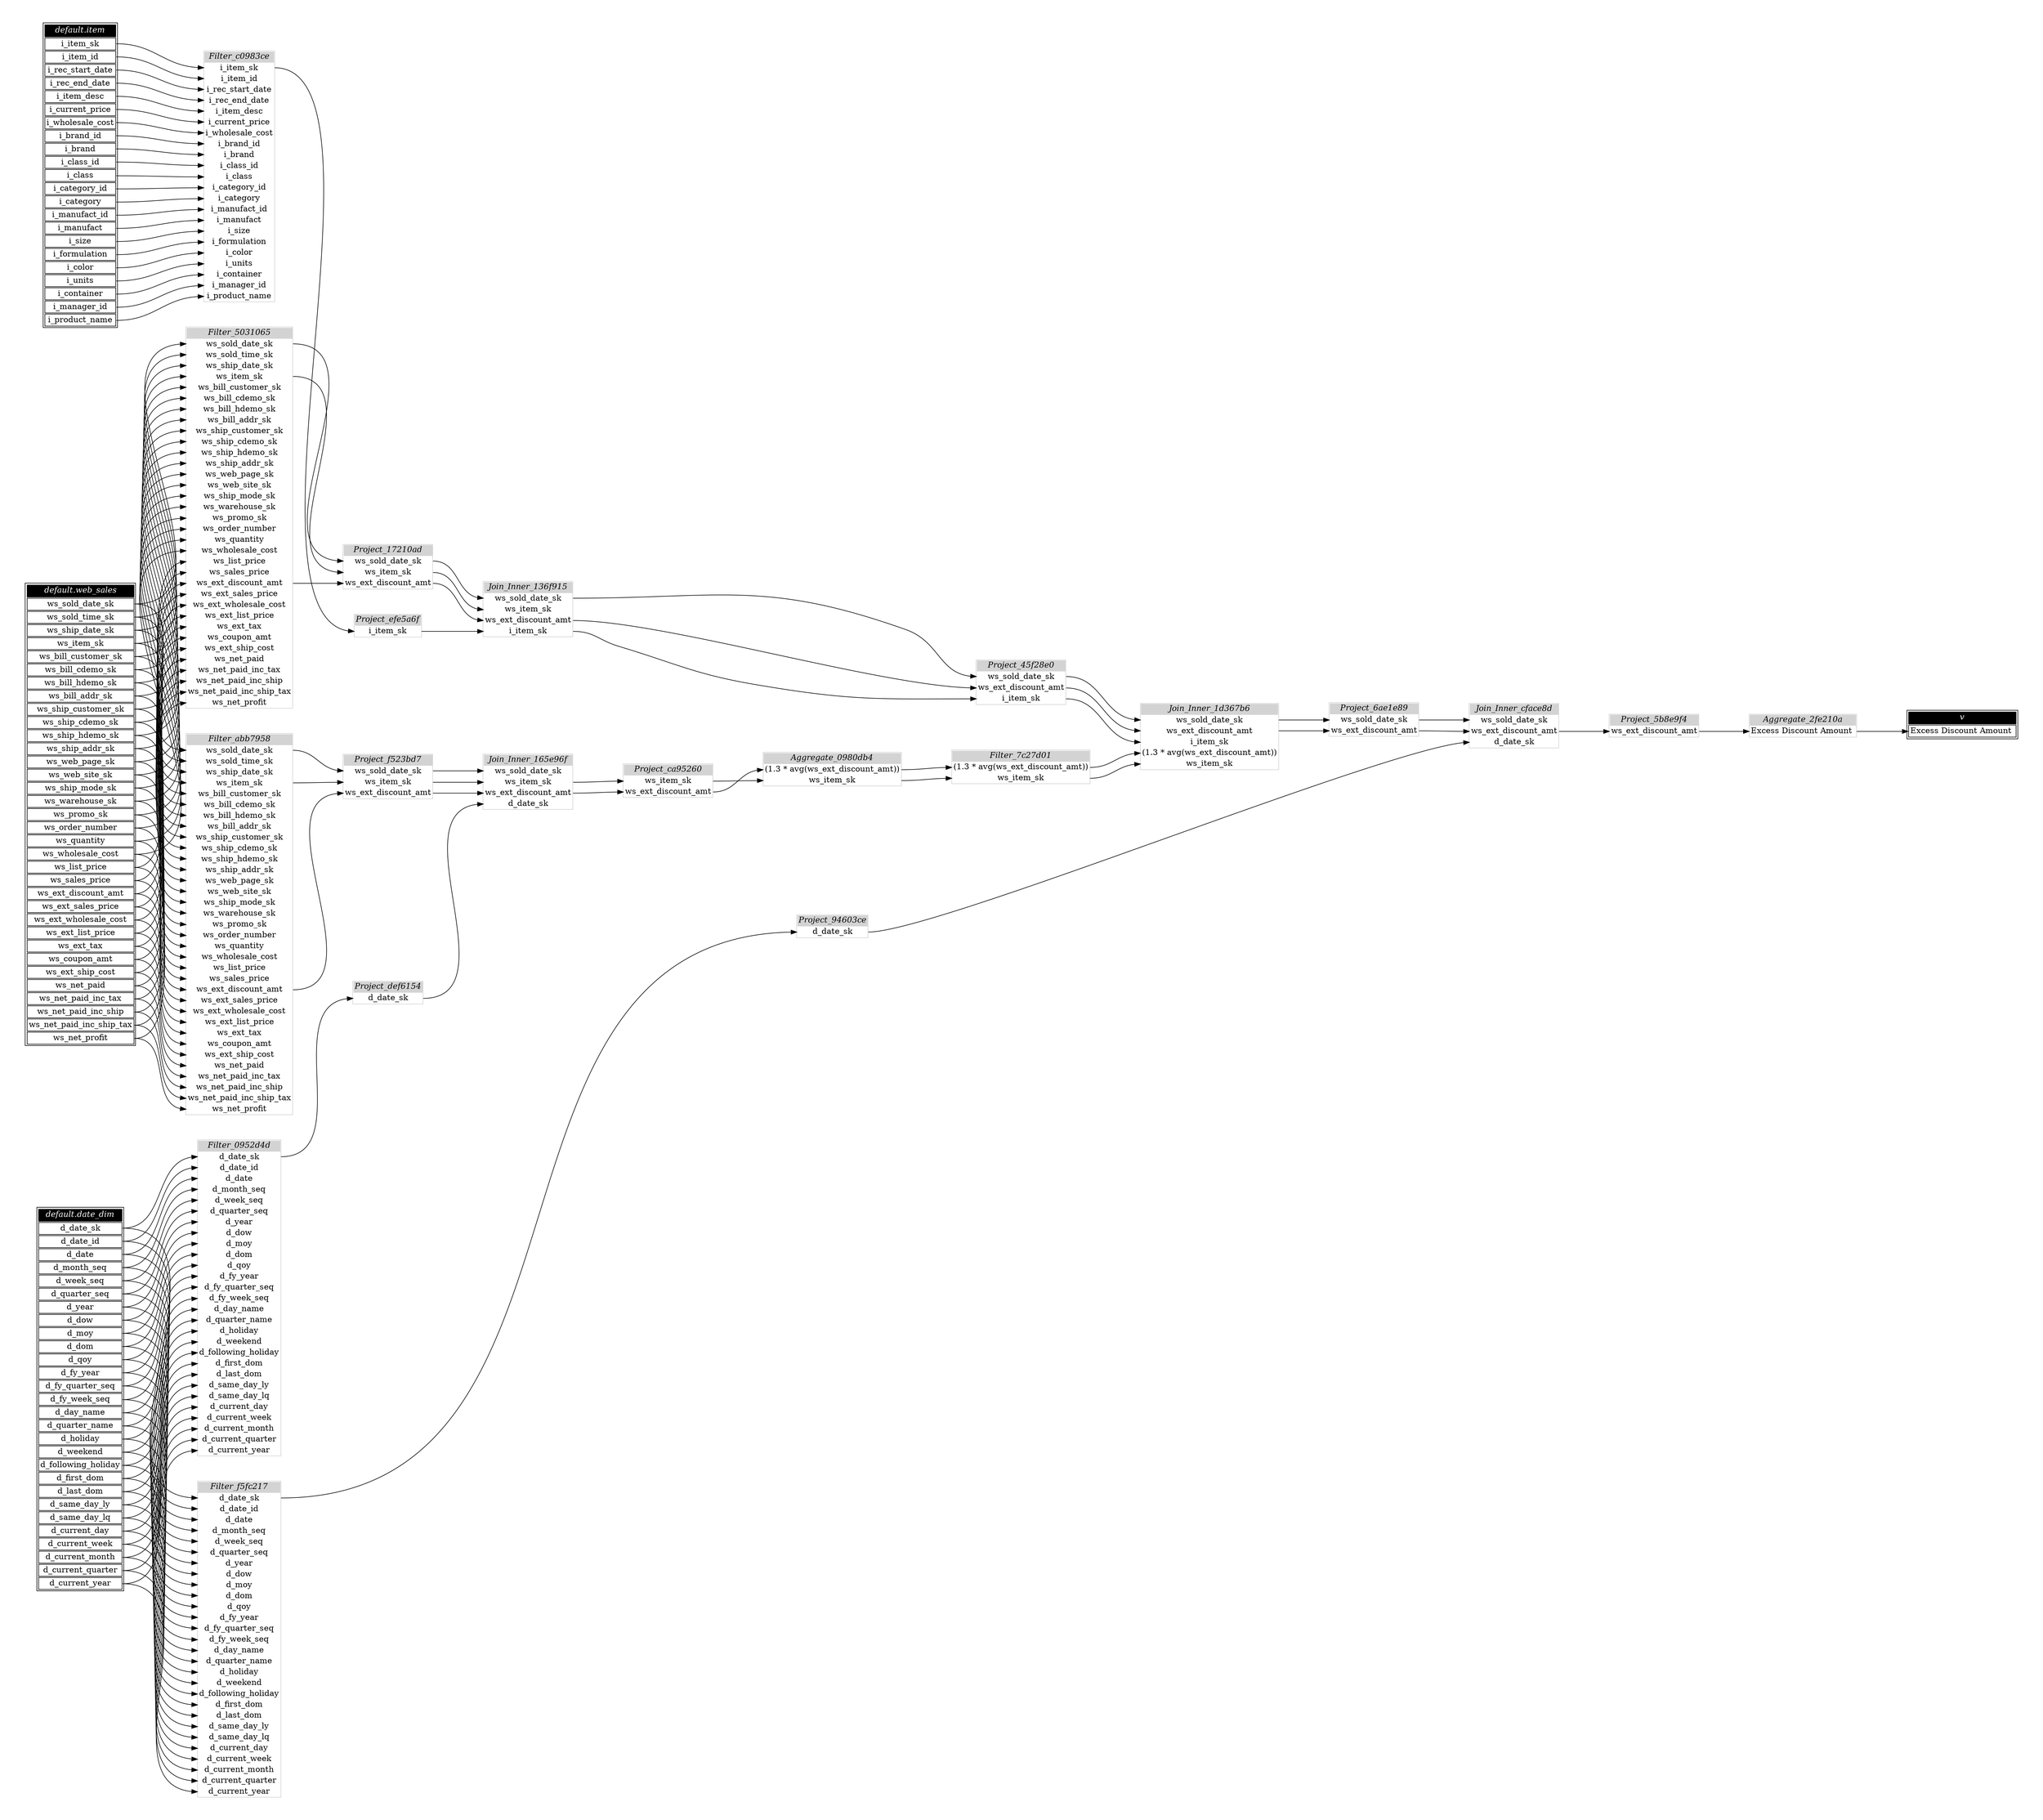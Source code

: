 // Automatically generated by TPCDSFlowTestSuite


digraph {
  graph [pad="0.5" nodesep="0.5" ranksep="1" fontname="Helvetica" rankdir=LR];
  node [shape=plaintext]

  
"Aggregate_0980db4" [label=<
<table color="lightgray" border="1" cellborder="0" cellspacing="0">
  <tr><td bgcolor="lightgray" port="nodeName"><i>Aggregate_0980db4</i></td></tr>
  <tr><td port="0">(1.3 * avg(ws_ext_discount_amt))</td></tr>
<tr><td port="1">ws_item_sk</td></tr>
</table>>];
     

"Aggregate_2fe210a" [label=<
<table color="lightgray" border="1" cellborder="0" cellspacing="0">
  <tr><td bgcolor="lightgray" port="nodeName"><i>Aggregate_2fe210a</i></td></tr>
  <tr><td port="0">Excess Discount Amount </td></tr>
</table>>];
     

"Filter_0952d4d" [label=<
<table color="lightgray" border="1" cellborder="0" cellspacing="0">
  <tr><td bgcolor="lightgray" port="nodeName"><i>Filter_0952d4d</i></td></tr>
  <tr><td port="0">d_date_sk</td></tr>
<tr><td port="1">d_date_id</td></tr>
<tr><td port="2">d_date</td></tr>
<tr><td port="3">d_month_seq</td></tr>
<tr><td port="4">d_week_seq</td></tr>
<tr><td port="5">d_quarter_seq</td></tr>
<tr><td port="6">d_year</td></tr>
<tr><td port="7">d_dow</td></tr>
<tr><td port="8">d_moy</td></tr>
<tr><td port="9">d_dom</td></tr>
<tr><td port="10">d_qoy</td></tr>
<tr><td port="11">d_fy_year</td></tr>
<tr><td port="12">d_fy_quarter_seq</td></tr>
<tr><td port="13">d_fy_week_seq</td></tr>
<tr><td port="14">d_day_name</td></tr>
<tr><td port="15">d_quarter_name</td></tr>
<tr><td port="16">d_holiday</td></tr>
<tr><td port="17">d_weekend</td></tr>
<tr><td port="18">d_following_holiday</td></tr>
<tr><td port="19">d_first_dom</td></tr>
<tr><td port="20">d_last_dom</td></tr>
<tr><td port="21">d_same_day_ly</td></tr>
<tr><td port="22">d_same_day_lq</td></tr>
<tr><td port="23">d_current_day</td></tr>
<tr><td port="24">d_current_week</td></tr>
<tr><td port="25">d_current_month</td></tr>
<tr><td port="26">d_current_quarter</td></tr>
<tr><td port="27">d_current_year</td></tr>
</table>>];
     

"Filter_5031065" [label=<
<table color="lightgray" border="1" cellborder="0" cellspacing="0">
  <tr><td bgcolor="lightgray" port="nodeName"><i>Filter_5031065</i></td></tr>
  <tr><td port="0">ws_sold_date_sk</td></tr>
<tr><td port="1">ws_sold_time_sk</td></tr>
<tr><td port="2">ws_ship_date_sk</td></tr>
<tr><td port="3">ws_item_sk</td></tr>
<tr><td port="4">ws_bill_customer_sk</td></tr>
<tr><td port="5">ws_bill_cdemo_sk</td></tr>
<tr><td port="6">ws_bill_hdemo_sk</td></tr>
<tr><td port="7">ws_bill_addr_sk</td></tr>
<tr><td port="8">ws_ship_customer_sk</td></tr>
<tr><td port="9">ws_ship_cdemo_sk</td></tr>
<tr><td port="10">ws_ship_hdemo_sk</td></tr>
<tr><td port="11">ws_ship_addr_sk</td></tr>
<tr><td port="12">ws_web_page_sk</td></tr>
<tr><td port="13">ws_web_site_sk</td></tr>
<tr><td port="14">ws_ship_mode_sk</td></tr>
<tr><td port="15">ws_warehouse_sk</td></tr>
<tr><td port="16">ws_promo_sk</td></tr>
<tr><td port="17">ws_order_number</td></tr>
<tr><td port="18">ws_quantity</td></tr>
<tr><td port="19">ws_wholesale_cost</td></tr>
<tr><td port="20">ws_list_price</td></tr>
<tr><td port="21">ws_sales_price</td></tr>
<tr><td port="22">ws_ext_discount_amt</td></tr>
<tr><td port="23">ws_ext_sales_price</td></tr>
<tr><td port="24">ws_ext_wholesale_cost</td></tr>
<tr><td port="25">ws_ext_list_price</td></tr>
<tr><td port="26">ws_ext_tax</td></tr>
<tr><td port="27">ws_coupon_amt</td></tr>
<tr><td port="28">ws_ext_ship_cost</td></tr>
<tr><td port="29">ws_net_paid</td></tr>
<tr><td port="30">ws_net_paid_inc_tax</td></tr>
<tr><td port="31">ws_net_paid_inc_ship</td></tr>
<tr><td port="32">ws_net_paid_inc_ship_tax</td></tr>
<tr><td port="33">ws_net_profit</td></tr>
</table>>];
     

"Filter_7c27d01" [label=<
<table color="lightgray" border="1" cellborder="0" cellspacing="0">
  <tr><td bgcolor="lightgray" port="nodeName"><i>Filter_7c27d01</i></td></tr>
  <tr><td port="0">(1.3 * avg(ws_ext_discount_amt))</td></tr>
<tr><td port="1">ws_item_sk</td></tr>
</table>>];
     

"Filter_abb7958" [label=<
<table color="lightgray" border="1" cellborder="0" cellspacing="0">
  <tr><td bgcolor="lightgray" port="nodeName"><i>Filter_abb7958</i></td></tr>
  <tr><td port="0">ws_sold_date_sk</td></tr>
<tr><td port="1">ws_sold_time_sk</td></tr>
<tr><td port="2">ws_ship_date_sk</td></tr>
<tr><td port="3">ws_item_sk</td></tr>
<tr><td port="4">ws_bill_customer_sk</td></tr>
<tr><td port="5">ws_bill_cdemo_sk</td></tr>
<tr><td port="6">ws_bill_hdemo_sk</td></tr>
<tr><td port="7">ws_bill_addr_sk</td></tr>
<tr><td port="8">ws_ship_customer_sk</td></tr>
<tr><td port="9">ws_ship_cdemo_sk</td></tr>
<tr><td port="10">ws_ship_hdemo_sk</td></tr>
<tr><td port="11">ws_ship_addr_sk</td></tr>
<tr><td port="12">ws_web_page_sk</td></tr>
<tr><td port="13">ws_web_site_sk</td></tr>
<tr><td port="14">ws_ship_mode_sk</td></tr>
<tr><td port="15">ws_warehouse_sk</td></tr>
<tr><td port="16">ws_promo_sk</td></tr>
<tr><td port="17">ws_order_number</td></tr>
<tr><td port="18">ws_quantity</td></tr>
<tr><td port="19">ws_wholesale_cost</td></tr>
<tr><td port="20">ws_list_price</td></tr>
<tr><td port="21">ws_sales_price</td></tr>
<tr><td port="22">ws_ext_discount_amt</td></tr>
<tr><td port="23">ws_ext_sales_price</td></tr>
<tr><td port="24">ws_ext_wholesale_cost</td></tr>
<tr><td port="25">ws_ext_list_price</td></tr>
<tr><td port="26">ws_ext_tax</td></tr>
<tr><td port="27">ws_coupon_amt</td></tr>
<tr><td port="28">ws_ext_ship_cost</td></tr>
<tr><td port="29">ws_net_paid</td></tr>
<tr><td port="30">ws_net_paid_inc_tax</td></tr>
<tr><td port="31">ws_net_paid_inc_ship</td></tr>
<tr><td port="32">ws_net_paid_inc_ship_tax</td></tr>
<tr><td port="33">ws_net_profit</td></tr>
</table>>];
     

"Filter_c0983ce" [label=<
<table color="lightgray" border="1" cellborder="0" cellspacing="0">
  <tr><td bgcolor="lightgray" port="nodeName"><i>Filter_c0983ce</i></td></tr>
  <tr><td port="0">i_item_sk</td></tr>
<tr><td port="1">i_item_id</td></tr>
<tr><td port="2">i_rec_start_date</td></tr>
<tr><td port="3">i_rec_end_date</td></tr>
<tr><td port="4">i_item_desc</td></tr>
<tr><td port="5">i_current_price</td></tr>
<tr><td port="6">i_wholesale_cost</td></tr>
<tr><td port="7">i_brand_id</td></tr>
<tr><td port="8">i_brand</td></tr>
<tr><td port="9">i_class_id</td></tr>
<tr><td port="10">i_class</td></tr>
<tr><td port="11">i_category_id</td></tr>
<tr><td port="12">i_category</td></tr>
<tr><td port="13">i_manufact_id</td></tr>
<tr><td port="14">i_manufact</td></tr>
<tr><td port="15">i_size</td></tr>
<tr><td port="16">i_formulation</td></tr>
<tr><td port="17">i_color</td></tr>
<tr><td port="18">i_units</td></tr>
<tr><td port="19">i_container</td></tr>
<tr><td port="20">i_manager_id</td></tr>
<tr><td port="21">i_product_name</td></tr>
</table>>];
     

"Filter_f5fc217" [label=<
<table color="lightgray" border="1" cellborder="0" cellspacing="0">
  <tr><td bgcolor="lightgray" port="nodeName"><i>Filter_f5fc217</i></td></tr>
  <tr><td port="0">d_date_sk</td></tr>
<tr><td port="1">d_date_id</td></tr>
<tr><td port="2">d_date</td></tr>
<tr><td port="3">d_month_seq</td></tr>
<tr><td port="4">d_week_seq</td></tr>
<tr><td port="5">d_quarter_seq</td></tr>
<tr><td port="6">d_year</td></tr>
<tr><td port="7">d_dow</td></tr>
<tr><td port="8">d_moy</td></tr>
<tr><td port="9">d_dom</td></tr>
<tr><td port="10">d_qoy</td></tr>
<tr><td port="11">d_fy_year</td></tr>
<tr><td port="12">d_fy_quarter_seq</td></tr>
<tr><td port="13">d_fy_week_seq</td></tr>
<tr><td port="14">d_day_name</td></tr>
<tr><td port="15">d_quarter_name</td></tr>
<tr><td port="16">d_holiday</td></tr>
<tr><td port="17">d_weekend</td></tr>
<tr><td port="18">d_following_holiday</td></tr>
<tr><td port="19">d_first_dom</td></tr>
<tr><td port="20">d_last_dom</td></tr>
<tr><td port="21">d_same_day_ly</td></tr>
<tr><td port="22">d_same_day_lq</td></tr>
<tr><td port="23">d_current_day</td></tr>
<tr><td port="24">d_current_week</td></tr>
<tr><td port="25">d_current_month</td></tr>
<tr><td port="26">d_current_quarter</td></tr>
<tr><td port="27">d_current_year</td></tr>
</table>>];
     

"Join_Inner_136f915" [label=<
<table color="lightgray" border="1" cellborder="0" cellspacing="0">
  <tr><td bgcolor="lightgray" port="nodeName"><i>Join_Inner_136f915</i></td></tr>
  <tr><td port="0">ws_sold_date_sk</td></tr>
<tr><td port="1">ws_item_sk</td></tr>
<tr><td port="2">ws_ext_discount_amt</td></tr>
<tr><td port="3">i_item_sk</td></tr>
</table>>];
     

"Join_Inner_165e96f" [label=<
<table color="lightgray" border="1" cellborder="0" cellspacing="0">
  <tr><td bgcolor="lightgray" port="nodeName"><i>Join_Inner_165e96f</i></td></tr>
  <tr><td port="0">ws_sold_date_sk</td></tr>
<tr><td port="1">ws_item_sk</td></tr>
<tr><td port="2">ws_ext_discount_amt</td></tr>
<tr><td port="3">d_date_sk</td></tr>
</table>>];
     

"Join_Inner_1d367b6" [label=<
<table color="lightgray" border="1" cellborder="0" cellspacing="0">
  <tr><td bgcolor="lightgray" port="nodeName"><i>Join_Inner_1d367b6</i></td></tr>
  <tr><td port="0">ws_sold_date_sk</td></tr>
<tr><td port="1">ws_ext_discount_amt</td></tr>
<tr><td port="2">i_item_sk</td></tr>
<tr><td port="3">(1.3 * avg(ws_ext_discount_amt))</td></tr>
<tr><td port="4">ws_item_sk</td></tr>
</table>>];
     

"Join_Inner_cface8d" [label=<
<table color="lightgray" border="1" cellborder="0" cellspacing="0">
  <tr><td bgcolor="lightgray" port="nodeName"><i>Join_Inner_cface8d</i></td></tr>
  <tr><td port="0">ws_sold_date_sk</td></tr>
<tr><td port="1">ws_ext_discount_amt</td></tr>
<tr><td port="2">d_date_sk</td></tr>
</table>>];
     

"Project_17210ad" [label=<
<table color="lightgray" border="1" cellborder="0" cellspacing="0">
  <tr><td bgcolor="lightgray" port="nodeName"><i>Project_17210ad</i></td></tr>
  <tr><td port="0">ws_sold_date_sk</td></tr>
<tr><td port="1">ws_item_sk</td></tr>
<tr><td port="2">ws_ext_discount_amt</td></tr>
</table>>];
     

"Project_45f28e0" [label=<
<table color="lightgray" border="1" cellborder="0" cellspacing="0">
  <tr><td bgcolor="lightgray" port="nodeName"><i>Project_45f28e0</i></td></tr>
  <tr><td port="0">ws_sold_date_sk</td></tr>
<tr><td port="1">ws_ext_discount_amt</td></tr>
<tr><td port="2">i_item_sk</td></tr>
</table>>];
     

"Project_5b8e9f4" [label=<
<table color="lightgray" border="1" cellborder="0" cellspacing="0">
  <tr><td bgcolor="lightgray" port="nodeName"><i>Project_5b8e9f4</i></td></tr>
  <tr><td port="0">ws_ext_discount_amt</td></tr>
</table>>];
     

"Project_6ae1e89" [label=<
<table color="lightgray" border="1" cellborder="0" cellspacing="0">
  <tr><td bgcolor="lightgray" port="nodeName"><i>Project_6ae1e89</i></td></tr>
  <tr><td port="0">ws_sold_date_sk</td></tr>
<tr><td port="1">ws_ext_discount_amt</td></tr>
</table>>];
     

"Project_94603ce" [label=<
<table color="lightgray" border="1" cellborder="0" cellspacing="0">
  <tr><td bgcolor="lightgray" port="nodeName"><i>Project_94603ce</i></td></tr>
  <tr><td port="0">d_date_sk</td></tr>
</table>>];
     

"Project_ca95260" [label=<
<table color="lightgray" border="1" cellborder="0" cellspacing="0">
  <tr><td bgcolor="lightgray" port="nodeName"><i>Project_ca95260</i></td></tr>
  <tr><td port="0">ws_item_sk</td></tr>
<tr><td port="1">ws_ext_discount_amt</td></tr>
</table>>];
     

"Project_def6154" [label=<
<table color="lightgray" border="1" cellborder="0" cellspacing="0">
  <tr><td bgcolor="lightgray" port="nodeName"><i>Project_def6154</i></td></tr>
  <tr><td port="0">d_date_sk</td></tr>
</table>>];
     

"Project_efe5a6f" [label=<
<table color="lightgray" border="1" cellborder="0" cellspacing="0">
  <tr><td bgcolor="lightgray" port="nodeName"><i>Project_efe5a6f</i></td></tr>
  <tr><td port="0">i_item_sk</td></tr>
</table>>];
     

"Project_f523bd7" [label=<
<table color="lightgray" border="1" cellborder="0" cellspacing="0">
  <tr><td bgcolor="lightgray" port="nodeName"><i>Project_f523bd7</i></td></tr>
  <tr><td port="0">ws_sold_date_sk</td></tr>
<tr><td port="1">ws_item_sk</td></tr>
<tr><td port="2">ws_ext_discount_amt</td></tr>
</table>>];
     

"default.date_dim" [color="black" label=<
<table>
  <tr><td bgcolor="black" port="nodeName"><i><font color="white">default.date_dim</font></i></td></tr>
  <tr><td port="0">d_date_sk</td></tr>
<tr><td port="1">d_date_id</td></tr>
<tr><td port="2">d_date</td></tr>
<tr><td port="3">d_month_seq</td></tr>
<tr><td port="4">d_week_seq</td></tr>
<tr><td port="5">d_quarter_seq</td></tr>
<tr><td port="6">d_year</td></tr>
<tr><td port="7">d_dow</td></tr>
<tr><td port="8">d_moy</td></tr>
<tr><td port="9">d_dom</td></tr>
<tr><td port="10">d_qoy</td></tr>
<tr><td port="11">d_fy_year</td></tr>
<tr><td port="12">d_fy_quarter_seq</td></tr>
<tr><td port="13">d_fy_week_seq</td></tr>
<tr><td port="14">d_day_name</td></tr>
<tr><td port="15">d_quarter_name</td></tr>
<tr><td port="16">d_holiday</td></tr>
<tr><td port="17">d_weekend</td></tr>
<tr><td port="18">d_following_holiday</td></tr>
<tr><td port="19">d_first_dom</td></tr>
<tr><td port="20">d_last_dom</td></tr>
<tr><td port="21">d_same_day_ly</td></tr>
<tr><td port="22">d_same_day_lq</td></tr>
<tr><td port="23">d_current_day</td></tr>
<tr><td port="24">d_current_week</td></tr>
<tr><td port="25">d_current_month</td></tr>
<tr><td port="26">d_current_quarter</td></tr>
<tr><td port="27">d_current_year</td></tr>
</table>>];
     

"default.item" [color="black" label=<
<table>
  <tr><td bgcolor="black" port="nodeName"><i><font color="white">default.item</font></i></td></tr>
  <tr><td port="0">i_item_sk</td></tr>
<tr><td port="1">i_item_id</td></tr>
<tr><td port="2">i_rec_start_date</td></tr>
<tr><td port="3">i_rec_end_date</td></tr>
<tr><td port="4">i_item_desc</td></tr>
<tr><td port="5">i_current_price</td></tr>
<tr><td port="6">i_wholesale_cost</td></tr>
<tr><td port="7">i_brand_id</td></tr>
<tr><td port="8">i_brand</td></tr>
<tr><td port="9">i_class_id</td></tr>
<tr><td port="10">i_class</td></tr>
<tr><td port="11">i_category_id</td></tr>
<tr><td port="12">i_category</td></tr>
<tr><td port="13">i_manufact_id</td></tr>
<tr><td port="14">i_manufact</td></tr>
<tr><td port="15">i_size</td></tr>
<tr><td port="16">i_formulation</td></tr>
<tr><td port="17">i_color</td></tr>
<tr><td port="18">i_units</td></tr>
<tr><td port="19">i_container</td></tr>
<tr><td port="20">i_manager_id</td></tr>
<tr><td port="21">i_product_name</td></tr>
</table>>];
     

"default.web_sales" [color="black" label=<
<table>
  <tr><td bgcolor="black" port="nodeName"><i><font color="white">default.web_sales</font></i></td></tr>
  <tr><td port="0">ws_sold_date_sk</td></tr>
<tr><td port="1">ws_sold_time_sk</td></tr>
<tr><td port="2">ws_ship_date_sk</td></tr>
<tr><td port="3">ws_item_sk</td></tr>
<tr><td port="4">ws_bill_customer_sk</td></tr>
<tr><td port="5">ws_bill_cdemo_sk</td></tr>
<tr><td port="6">ws_bill_hdemo_sk</td></tr>
<tr><td port="7">ws_bill_addr_sk</td></tr>
<tr><td port="8">ws_ship_customer_sk</td></tr>
<tr><td port="9">ws_ship_cdemo_sk</td></tr>
<tr><td port="10">ws_ship_hdemo_sk</td></tr>
<tr><td port="11">ws_ship_addr_sk</td></tr>
<tr><td port="12">ws_web_page_sk</td></tr>
<tr><td port="13">ws_web_site_sk</td></tr>
<tr><td port="14">ws_ship_mode_sk</td></tr>
<tr><td port="15">ws_warehouse_sk</td></tr>
<tr><td port="16">ws_promo_sk</td></tr>
<tr><td port="17">ws_order_number</td></tr>
<tr><td port="18">ws_quantity</td></tr>
<tr><td port="19">ws_wholesale_cost</td></tr>
<tr><td port="20">ws_list_price</td></tr>
<tr><td port="21">ws_sales_price</td></tr>
<tr><td port="22">ws_ext_discount_amt</td></tr>
<tr><td port="23">ws_ext_sales_price</td></tr>
<tr><td port="24">ws_ext_wholesale_cost</td></tr>
<tr><td port="25">ws_ext_list_price</td></tr>
<tr><td port="26">ws_ext_tax</td></tr>
<tr><td port="27">ws_coupon_amt</td></tr>
<tr><td port="28">ws_ext_ship_cost</td></tr>
<tr><td port="29">ws_net_paid</td></tr>
<tr><td port="30">ws_net_paid_inc_tax</td></tr>
<tr><td port="31">ws_net_paid_inc_ship</td></tr>
<tr><td port="32">ws_net_paid_inc_ship_tax</td></tr>
<tr><td port="33">ws_net_profit</td></tr>
</table>>];
     

"v" [color="black" label=<
<table>
  <tr><td bgcolor="black" port="nodeName"><i><font color="white">v</font></i></td></tr>
  <tr><td port="0">Excess Discount Amount </td></tr>
</table>>];
     
  "Aggregate_0980db4":0 -> "Filter_7c27d01":0;
"Aggregate_0980db4":1 -> "Filter_7c27d01":1;
"Aggregate_2fe210a":0 -> "v":0;
"Filter_0952d4d":0 -> "Project_def6154":0;
"Filter_5031065":0 -> "Project_17210ad":0;
"Filter_5031065":22 -> "Project_17210ad":2;
"Filter_5031065":3 -> "Project_17210ad":1;
"Filter_7c27d01":0 -> "Join_Inner_1d367b6":3;
"Filter_7c27d01":1 -> "Join_Inner_1d367b6":4;
"Filter_abb7958":0 -> "Project_f523bd7":0;
"Filter_abb7958":22 -> "Project_f523bd7":2;
"Filter_abb7958":3 -> "Project_f523bd7":1;
"Filter_c0983ce":0 -> "Project_efe5a6f":0;
"Filter_f5fc217":0 -> "Project_94603ce":0;
"Join_Inner_136f915":0 -> "Project_45f28e0":0;
"Join_Inner_136f915":2 -> "Project_45f28e0":1;
"Join_Inner_136f915":3 -> "Project_45f28e0":2;
"Join_Inner_165e96f":1 -> "Project_ca95260":0;
"Join_Inner_165e96f":2 -> "Project_ca95260":1;
"Join_Inner_1d367b6":0 -> "Project_6ae1e89":0;
"Join_Inner_1d367b6":1 -> "Project_6ae1e89":1;
"Join_Inner_cface8d":1 -> "Project_5b8e9f4":0;
"Project_17210ad":0 -> "Join_Inner_136f915":0;
"Project_17210ad":1 -> "Join_Inner_136f915":1;
"Project_17210ad":2 -> "Join_Inner_136f915":2;
"Project_45f28e0":0 -> "Join_Inner_1d367b6":0;
"Project_45f28e0":1 -> "Join_Inner_1d367b6":1;
"Project_45f28e0":2 -> "Join_Inner_1d367b6":2;
"Project_5b8e9f4":0 -> "Aggregate_2fe210a":0;
"Project_6ae1e89":0 -> "Join_Inner_cface8d":0;
"Project_6ae1e89":1 -> "Join_Inner_cface8d":1;
"Project_94603ce":0 -> "Join_Inner_cface8d":2;
"Project_ca95260":0 -> "Aggregate_0980db4":1;
"Project_ca95260":1 -> "Aggregate_0980db4":0;
"Project_def6154":0 -> "Join_Inner_165e96f":3;
"Project_efe5a6f":0 -> "Join_Inner_136f915":3;
"Project_f523bd7":0 -> "Join_Inner_165e96f":0;
"Project_f523bd7":1 -> "Join_Inner_165e96f":1;
"Project_f523bd7":2 -> "Join_Inner_165e96f":2;
"default.date_dim":0 -> "Filter_0952d4d":0;
"default.date_dim":0 -> "Filter_f5fc217":0;
"default.date_dim":1 -> "Filter_0952d4d":1;
"default.date_dim":1 -> "Filter_f5fc217":1;
"default.date_dim":10 -> "Filter_0952d4d":10;
"default.date_dim":10 -> "Filter_f5fc217":10;
"default.date_dim":11 -> "Filter_0952d4d":11;
"default.date_dim":11 -> "Filter_f5fc217":11;
"default.date_dim":12 -> "Filter_0952d4d":12;
"default.date_dim":12 -> "Filter_f5fc217":12;
"default.date_dim":13 -> "Filter_0952d4d":13;
"default.date_dim":13 -> "Filter_f5fc217":13;
"default.date_dim":14 -> "Filter_0952d4d":14;
"default.date_dim":14 -> "Filter_f5fc217":14;
"default.date_dim":15 -> "Filter_0952d4d":15;
"default.date_dim":15 -> "Filter_f5fc217":15;
"default.date_dim":16 -> "Filter_0952d4d":16;
"default.date_dim":16 -> "Filter_f5fc217":16;
"default.date_dim":17 -> "Filter_0952d4d":17;
"default.date_dim":17 -> "Filter_f5fc217":17;
"default.date_dim":18 -> "Filter_0952d4d":18;
"default.date_dim":18 -> "Filter_f5fc217":18;
"default.date_dim":19 -> "Filter_0952d4d":19;
"default.date_dim":19 -> "Filter_f5fc217":19;
"default.date_dim":2 -> "Filter_0952d4d":2;
"default.date_dim":2 -> "Filter_f5fc217":2;
"default.date_dim":20 -> "Filter_0952d4d":20;
"default.date_dim":20 -> "Filter_f5fc217":20;
"default.date_dim":21 -> "Filter_0952d4d":21;
"default.date_dim":21 -> "Filter_f5fc217":21;
"default.date_dim":22 -> "Filter_0952d4d":22;
"default.date_dim":22 -> "Filter_f5fc217":22;
"default.date_dim":23 -> "Filter_0952d4d":23;
"default.date_dim":23 -> "Filter_f5fc217":23;
"default.date_dim":24 -> "Filter_0952d4d":24;
"default.date_dim":24 -> "Filter_f5fc217":24;
"default.date_dim":25 -> "Filter_0952d4d":25;
"default.date_dim":25 -> "Filter_f5fc217":25;
"default.date_dim":26 -> "Filter_0952d4d":26;
"default.date_dim":26 -> "Filter_f5fc217":26;
"default.date_dim":27 -> "Filter_0952d4d":27;
"default.date_dim":27 -> "Filter_f5fc217":27;
"default.date_dim":3 -> "Filter_0952d4d":3;
"default.date_dim":3 -> "Filter_f5fc217":3;
"default.date_dim":4 -> "Filter_0952d4d":4;
"default.date_dim":4 -> "Filter_f5fc217":4;
"default.date_dim":5 -> "Filter_0952d4d":5;
"default.date_dim":5 -> "Filter_f5fc217":5;
"default.date_dim":6 -> "Filter_0952d4d":6;
"default.date_dim":6 -> "Filter_f5fc217":6;
"default.date_dim":7 -> "Filter_0952d4d":7;
"default.date_dim":7 -> "Filter_f5fc217":7;
"default.date_dim":8 -> "Filter_0952d4d":8;
"default.date_dim":8 -> "Filter_f5fc217":8;
"default.date_dim":9 -> "Filter_0952d4d":9;
"default.date_dim":9 -> "Filter_f5fc217":9;
"default.item":0 -> "Filter_c0983ce":0;
"default.item":1 -> "Filter_c0983ce":1;
"default.item":10 -> "Filter_c0983ce":10;
"default.item":11 -> "Filter_c0983ce":11;
"default.item":12 -> "Filter_c0983ce":12;
"default.item":13 -> "Filter_c0983ce":13;
"default.item":14 -> "Filter_c0983ce":14;
"default.item":15 -> "Filter_c0983ce":15;
"default.item":16 -> "Filter_c0983ce":16;
"default.item":17 -> "Filter_c0983ce":17;
"default.item":18 -> "Filter_c0983ce":18;
"default.item":19 -> "Filter_c0983ce":19;
"default.item":2 -> "Filter_c0983ce":2;
"default.item":20 -> "Filter_c0983ce":20;
"default.item":21 -> "Filter_c0983ce":21;
"default.item":3 -> "Filter_c0983ce":3;
"default.item":4 -> "Filter_c0983ce":4;
"default.item":5 -> "Filter_c0983ce":5;
"default.item":6 -> "Filter_c0983ce":6;
"default.item":7 -> "Filter_c0983ce":7;
"default.item":8 -> "Filter_c0983ce":8;
"default.item":9 -> "Filter_c0983ce":9;
"default.web_sales":0 -> "Filter_5031065":0;
"default.web_sales":0 -> "Filter_abb7958":0;
"default.web_sales":1 -> "Filter_5031065":1;
"default.web_sales":1 -> "Filter_abb7958":1;
"default.web_sales":10 -> "Filter_5031065":10;
"default.web_sales":10 -> "Filter_abb7958":10;
"default.web_sales":11 -> "Filter_5031065":11;
"default.web_sales":11 -> "Filter_abb7958":11;
"default.web_sales":12 -> "Filter_5031065":12;
"default.web_sales":12 -> "Filter_abb7958":12;
"default.web_sales":13 -> "Filter_5031065":13;
"default.web_sales":13 -> "Filter_abb7958":13;
"default.web_sales":14 -> "Filter_5031065":14;
"default.web_sales":14 -> "Filter_abb7958":14;
"default.web_sales":15 -> "Filter_5031065":15;
"default.web_sales":15 -> "Filter_abb7958":15;
"default.web_sales":16 -> "Filter_5031065":16;
"default.web_sales":16 -> "Filter_abb7958":16;
"default.web_sales":17 -> "Filter_5031065":17;
"default.web_sales":17 -> "Filter_abb7958":17;
"default.web_sales":18 -> "Filter_5031065":18;
"default.web_sales":18 -> "Filter_abb7958":18;
"default.web_sales":19 -> "Filter_5031065":19;
"default.web_sales":19 -> "Filter_abb7958":19;
"default.web_sales":2 -> "Filter_5031065":2;
"default.web_sales":2 -> "Filter_abb7958":2;
"default.web_sales":20 -> "Filter_5031065":20;
"default.web_sales":20 -> "Filter_abb7958":20;
"default.web_sales":21 -> "Filter_5031065":21;
"default.web_sales":21 -> "Filter_abb7958":21;
"default.web_sales":22 -> "Filter_5031065":22;
"default.web_sales":22 -> "Filter_abb7958":22;
"default.web_sales":23 -> "Filter_5031065":23;
"default.web_sales":23 -> "Filter_abb7958":23;
"default.web_sales":24 -> "Filter_5031065":24;
"default.web_sales":24 -> "Filter_abb7958":24;
"default.web_sales":25 -> "Filter_5031065":25;
"default.web_sales":25 -> "Filter_abb7958":25;
"default.web_sales":26 -> "Filter_5031065":26;
"default.web_sales":26 -> "Filter_abb7958":26;
"default.web_sales":27 -> "Filter_5031065":27;
"default.web_sales":27 -> "Filter_abb7958":27;
"default.web_sales":28 -> "Filter_5031065":28;
"default.web_sales":28 -> "Filter_abb7958":28;
"default.web_sales":29 -> "Filter_5031065":29;
"default.web_sales":29 -> "Filter_abb7958":29;
"default.web_sales":3 -> "Filter_5031065":3;
"default.web_sales":3 -> "Filter_abb7958":3;
"default.web_sales":30 -> "Filter_5031065":30;
"default.web_sales":30 -> "Filter_abb7958":30;
"default.web_sales":31 -> "Filter_5031065":31;
"default.web_sales":31 -> "Filter_abb7958":31;
"default.web_sales":32 -> "Filter_5031065":32;
"default.web_sales":32 -> "Filter_abb7958":32;
"default.web_sales":33 -> "Filter_5031065":33;
"default.web_sales":33 -> "Filter_abb7958":33;
"default.web_sales":4 -> "Filter_5031065":4;
"default.web_sales":4 -> "Filter_abb7958":4;
"default.web_sales":5 -> "Filter_5031065":5;
"default.web_sales":5 -> "Filter_abb7958":5;
"default.web_sales":6 -> "Filter_5031065":6;
"default.web_sales":6 -> "Filter_abb7958":6;
"default.web_sales":7 -> "Filter_5031065":7;
"default.web_sales":7 -> "Filter_abb7958":7;
"default.web_sales":8 -> "Filter_5031065":8;
"default.web_sales":8 -> "Filter_abb7958":8;
"default.web_sales":9 -> "Filter_5031065":9;
"default.web_sales":9 -> "Filter_abb7958":9;
}
       